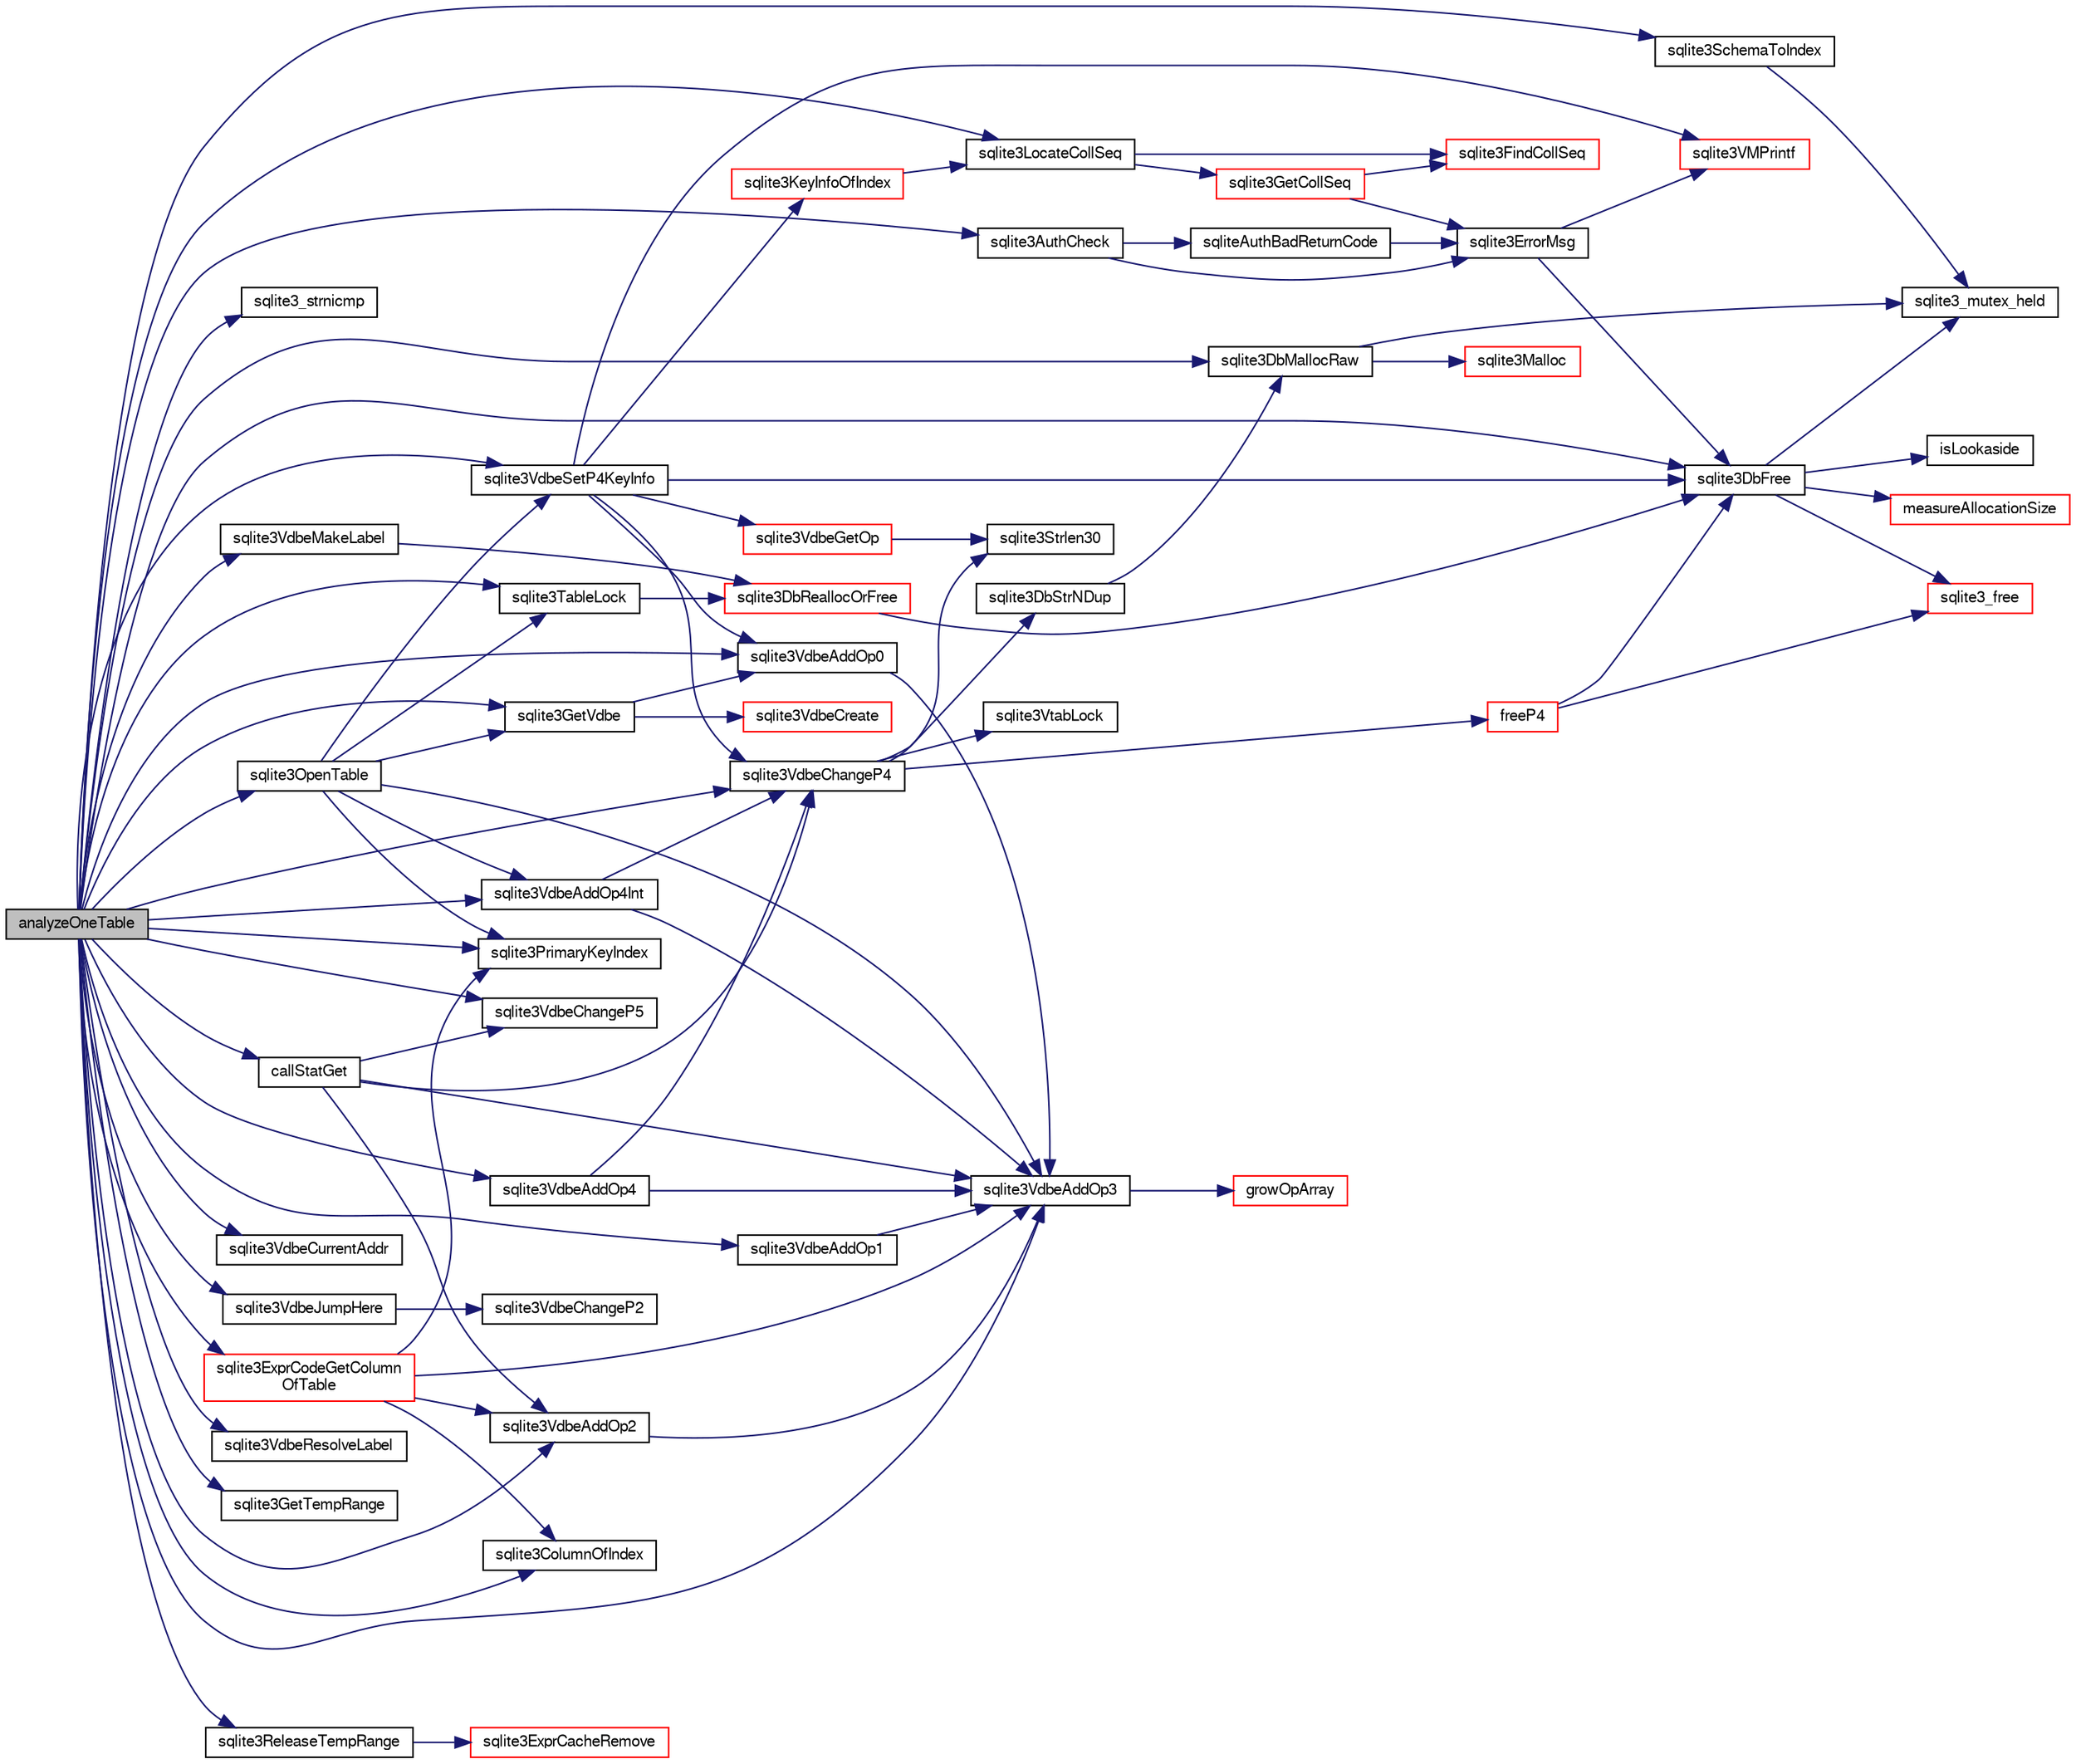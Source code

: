 digraph "analyzeOneTable"
{
  edge [fontname="FreeSans",fontsize="10",labelfontname="FreeSans",labelfontsize="10"];
  node [fontname="FreeSans",fontsize="10",shape=record];
  rankdir="LR";
  Node9106 [label="analyzeOneTable",height=0.2,width=0.4,color="black", fillcolor="grey75", style="filled", fontcolor="black"];
  Node9106 -> Node9107 [color="midnightblue",fontsize="10",style="solid",fontname="FreeSans"];
  Node9107 [label="sqlite3GetVdbe",height=0.2,width=0.4,color="black", fillcolor="white", style="filled",URL="$sqlite3_8c.html#a76b721dcd00b0587308547594cb6c1f4"];
  Node9107 -> Node9108 [color="midnightblue",fontsize="10",style="solid",fontname="FreeSans"];
  Node9108 [label="sqlite3VdbeCreate",height=0.2,width=0.4,color="red", fillcolor="white", style="filled",URL="$sqlite3_8c.html#a7778fbbc1a7b677f680ce0afc44a88e2"];
  Node9107 -> Node9122 [color="midnightblue",fontsize="10",style="solid",fontname="FreeSans"];
  Node9122 [label="sqlite3VdbeAddOp0",height=0.2,width=0.4,color="black", fillcolor="white", style="filled",URL="$sqlite3_8c.html#a0aefd237fc1d629f3a3d3d454ced408a"];
  Node9122 -> Node9123 [color="midnightblue",fontsize="10",style="solid",fontname="FreeSans"];
  Node9123 [label="sqlite3VdbeAddOp3",height=0.2,width=0.4,color="black", fillcolor="white", style="filled",URL="$sqlite3_8c.html#a29b4560b019211a73e1478cec7468345"];
  Node9123 -> Node9124 [color="midnightblue",fontsize="10",style="solid",fontname="FreeSans"];
  Node9124 [label="growOpArray",height=0.2,width=0.4,color="red", fillcolor="white", style="filled",URL="$sqlite3_8c.html#adb00b9ead01ffe0d757d5a6d0853ada5"];
  Node9106 -> Node9331 [color="midnightblue",fontsize="10",style="solid",fontname="FreeSans"];
  Node9331 [label="sqlite3_strnicmp",height=0.2,width=0.4,color="black", fillcolor="white", style="filled",URL="$sqlite3_8c.html#a447f0d33bec85d66c5e1ea6c71e41101"];
  Node9106 -> Node9394 [color="midnightblue",fontsize="10",style="solid",fontname="FreeSans"];
  Node9394 [label="sqlite3SchemaToIndex",height=0.2,width=0.4,color="black", fillcolor="white", style="filled",URL="$sqlite3_8c.html#ad9ef77a42022f1f8c8ab71b5761f5134"];
  Node9394 -> Node9111 [color="midnightblue",fontsize="10",style="solid",fontname="FreeSans"];
  Node9111 [label="sqlite3_mutex_held",height=0.2,width=0.4,color="black", fillcolor="white", style="filled",URL="$sqlite3_8c.html#acf77da68932b6bc163c5e68547ecc3e7"];
  Node9106 -> Node9395 [color="midnightblue",fontsize="10",style="solid",fontname="FreeSans"];
  Node9395 [label="sqlite3AuthCheck",height=0.2,width=0.4,color="black", fillcolor="white", style="filled",URL="$sqlite3_8c.html#a83c75b8b7aa1c35301005be7ff1a8582"];
  Node9395 -> Node9396 [color="midnightblue",fontsize="10",style="solid",fontname="FreeSans"];
  Node9396 [label="sqlite3ErrorMsg",height=0.2,width=0.4,color="black", fillcolor="white", style="filled",URL="$sqlite3_8c.html#aee2798e173651adae0f9c85469f3457d"];
  Node9396 -> Node9382 [color="midnightblue",fontsize="10",style="solid",fontname="FreeSans"];
  Node9382 [label="sqlite3VMPrintf",height=0.2,width=0.4,color="red", fillcolor="white", style="filled",URL="$sqlite3_8c.html#a05535d0982ef06fbc2ee8195ebbae689"];
  Node9396 -> Node9127 [color="midnightblue",fontsize="10",style="solid",fontname="FreeSans"];
  Node9127 [label="sqlite3DbFree",height=0.2,width=0.4,color="black", fillcolor="white", style="filled",URL="$sqlite3_8c.html#ac70ab821a6607b4a1b909582dc37a069"];
  Node9127 -> Node9111 [color="midnightblue",fontsize="10",style="solid",fontname="FreeSans"];
  Node9127 -> Node9128 [color="midnightblue",fontsize="10",style="solid",fontname="FreeSans"];
  Node9128 [label="measureAllocationSize",height=0.2,width=0.4,color="red", fillcolor="white", style="filled",URL="$sqlite3_8c.html#a45731e644a22fdb756e2b6337224217a"];
  Node9127 -> Node9126 [color="midnightblue",fontsize="10",style="solid",fontname="FreeSans"];
  Node9126 [label="isLookaside",height=0.2,width=0.4,color="black", fillcolor="white", style="filled",URL="$sqlite3_8c.html#a770fa05ff9717b75e16f4d968a77b897"];
  Node9127 -> Node9130 [color="midnightblue",fontsize="10",style="solid",fontname="FreeSans"];
  Node9130 [label="sqlite3_free",height=0.2,width=0.4,color="red", fillcolor="white", style="filled",URL="$sqlite3_8c.html#a6552349e36a8a691af5487999ab09519"];
  Node9395 -> Node9397 [color="midnightblue",fontsize="10",style="solid",fontname="FreeSans"];
  Node9397 [label="sqliteAuthBadReturnCode",height=0.2,width=0.4,color="black", fillcolor="white", style="filled",URL="$sqlite3_8c.html#ad8fdda3ef346903a89e24dd825642bc1"];
  Node9397 -> Node9396 [color="midnightblue",fontsize="10",style="solid",fontname="FreeSans"];
  Node9106 -> Node9398 [color="midnightblue",fontsize="10",style="solid",fontname="FreeSans"];
  Node9398 [label="sqlite3TableLock",height=0.2,width=0.4,color="black", fillcolor="white", style="filled",URL="$sqlite3_8c.html#a13be5e81f379c515f270f6f2a3bb63a7"];
  Node9398 -> Node9185 [color="midnightblue",fontsize="10",style="solid",fontname="FreeSans"];
  Node9185 [label="sqlite3DbReallocOrFree",height=0.2,width=0.4,color="red", fillcolor="white", style="filled",URL="$sqlite3_8c.html#a532a9fd62eeb46b61885a0fff075231c"];
  Node9185 -> Node9127 [color="midnightblue",fontsize="10",style="solid",fontname="FreeSans"];
  Node9106 -> Node9399 [color="midnightblue",fontsize="10",style="solid",fontname="FreeSans"];
  Node9399 [label="sqlite3OpenTable",height=0.2,width=0.4,color="black", fillcolor="white", style="filled",URL="$sqlite3_8c.html#aa935d8de28fb95e999736ef792d5a808"];
  Node9399 -> Node9107 [color="midnightblue",fontsize="10",style="solid",fontname="FreeSans"];
  Node9399 -> Node9398 [color="midnightblue",fontsize="10",style="solid",fontname="FreeSans"];
  Node9399 -> Node9400 [color="midnightblue",fontsize="10",style="solid",fontname="FreeSans"];
  Node9400 [label="sqlite3VdbeAddOp4Int",height=0.2,width=0.4,color="black", fillcolor="white", style="filled",URL="$sqlite3_8c.html#afff63410071bb7015a6392d8a7704b43"];
  Node9400 -> Node9123 [color="midnightblue",fontsize="10",style="solid",fontname="FreeSans"];
  Node9400 -> Node9401 [color="midnightblue",fontsize="10",style="solid",fontname="FreeSans"];
  Node9401 [label="sqlite3VdbeChangeP4",height=0.2,width=0.4,color="black", fillcolor="white", style="filled",URL="$sqlite3_8c.html#add0d891a062d044a0c7e6fc072702830"];
  Node9401 -> Node9402 [color="midnightblue",fontsize="10",style="solid",fontname="FreeSans"];
  Node9402 [label="freeP4",height=0.2,width=0.4,color="red", fillcolor="white", style="filled",URL="$sqlite3_8c.html#aa1ec8debef2a9be5fe36a3082fd3e0f9"];
  Node9402 -> Node9127 [color="midnightblue",fontsize="10",style="solid",fontname="FreeSans"];
  Node9402 -> Node9130 [color="midnightblue",fontsize="10",style="solid",fontname="FreeSans"];
  Node9401 -> Node9408 [color="midnightblue",fontsize="10",style="solid",fontname="FreeSans"];
  Node9408 [label="sqlite3VtabLock",height=0.2,width=0.4,color="black", fillcolor="white", style="filled",URL="$sqlite3_8c.html#aa2b6bcc2ba2b313da4b72e6b0d83dea6"];
  Node9401 -> Node9177 [color="midnightblue",fontsize="10",style="solid",fontname="FreeSans"];
  Node9177 [label="sqlite3Strlen30",height=0.2,width=0.4,color="black", fillcolor="white", style="filled",URL="$sqlite3_8c.html#a3dcd80ba41f1a308193dee74857b62a7"];
  Node9401 -> Node9385 [color="midnightblue",fontsize="10",style="solid",fontname="FreeSans"];
  Node9385 [label="sqlite3DbStrNDup",height=0.2,width=0.4,color="black", fillcolor="white", style="filled",URL="$sqlite3_8c.html#a48e8c757f70cba60fe83ce00ad8de713"];
  Node9385 -> Node9110 [color="midnightblue",fontsize="10",style="solid",fontname="FreeSans"];
  Node9110 [label="sqlite3DbMallocRaw",height=0.2,width=0.4,color="black", fillcolor="white", style="filled",URL="$sqlite3_8c.html#abbe8be0cf7175e11ddc3e2218fad924e"];
  Node9110 -> Node9111 [color="midnightblue",fontsize="10",style="solid",fontname="FreeSans"];
  Node9110 -> Node9112 [color="midnightblue",fontsize="10",style="solid",fontname="FreeSans"];
  Node9112 [label="sqlite3Malloc",height=0.2,width=0.4,color="red", fillcolor="white", style="filled",URL="$sqlite3_8c.html#a361a2eaa846b1885f123abe46f5d8b2b"];
  Node9399 -> Node9409 [color="midnightblue",fontsize="10",style="solid",fontname="FreeSans"];
  Node9409 [label="sqlite3PrimaryKeyIndex",height=0.2,width=0.4,color="black", fillcolor="white", style="filled",URL="$sqlite3_8c.html#af6edde3fbbd22a22b86ad32677fad95b"];
  Node9399 -> Node9123 [color="midnightblue",fontsize="10",style="solid",fontname="FreeSans"];
  Node9399 -> Node9410 [color="midnightblue",fontsize="10",style="solid",fontname="FreeSans"];
  Node9410 [label="sqlite3VdbeSetP4KeyInfo",height=0.2,width=0.4,color="black", fillcolor="white", style="filled",URL="$sqlite3_8c.html#a342090b36fbf7fdace2a23b8efca030c"];
  Node9410 -> Node9401 [color="midnightblue",fontsize="10",style="solid",fontname="FreeSans"];
  Node9410 -> Node9411 [color="midnightblue",fontsize="10",style="solid",fontname="FreeSans"];
  Node9411 [label="sqlite3KeyInfoOfIndex",height=0.2,width=0.4,color="red", fillcolor="white", style="filled",URL="$sqlite3_8c.html#a7b4298fb8e674075dbe680baae5f451b"];
  Node9411 -> Node9413 [color="midnightblue",fontsize="10",style="solid",fontname="FreeSans"];
  Node9413 [label="sqlite3LocateCollSeq",height=0.2,width=0.4,color="black", fillcolor="white", style="filled",URL="$sqlite3_8c.html#a7dda1703fcf97a8e9a556697976c90af"];
  Node9413 -> Node9414 [color="midnightblue",fontsize="10",style="solid",fontname="FreeSans"];
  Node9414 [label="sqlite3FindCollSeq",height=0.2,width=0.4,color="red", fillcolor="white", style="filled",URL="$sqlite3_8c.html#ac4f91d39f24a6435de12698fdb16bc14"];
  Node9413 -> Node9424 [color="midnightblue",fontsize="10",style="solid",fontname="FreeSans"];
  Node9424 [label="sqlite3GetCollSeq",height=0.2,width=0.4,color="red", fillcolor="white", style="filled",URL="$sqlite3_8c.html#a4ed2e10e20f9616894d068c6c73c3134"];
  Node9424 -> Node9414 [color="midnightblue",fontsize="10",style="solid",fontname="FreeSans"];
  Node9424 -> Node9396 [color="midnightblue",fontsize="10",style="solid",fontname="FreeSans"];
  Node9410 -> Node9127 [color="midnightblue",fontsize="10",style="solid",fontname="FreeSans"];
  Node9410 -> Node9382 [color="midnightblue",fontsize="10",style="solid",fontname="FreeSans"];
  Node9410 -> Node9122 [color="midnightblue",fontsize="10",style="solid",fontname="FreeSans"];
  Node9410 -> Node9431 [color="midnightblue",fontsize="10",style="solid",fontname="FreeSans"];
  Node9431 [label="sqlite3VdbeGetOp",height=0.2,width=0.4,color="red", fillcolor="white", style="filled",URL="$sqlite3_8c.html#a5ab7282d63d42e66c8d7cb7a9d0c6f74"];
  Node9431 -> Node9177 [color="midnightblue",fontsize="10",style="solid",fontname="FreeSans"];
  Node9106 -> Node9433 [color="midnightblue",fontsize="10",style="solid",fontname="FreeSans"];
  Node9433 [label="sqlite3VdbeAddOp4",height=0.2,width=0.4,color="black", fillcolor="white", style="filled",URL="$sqlite3_8c.html#a739d7a47b1c11779283b7797ea7e1d4d"];
  Node9433 -> Node9123 [color="midnightblue",fontsize="10",style="solid",fontname="FreeSans"];
  Node9433 -> Node9401 [color="midnightblue",fontsize="10",style="solid",fontname="FreeSans"];
  Node9106 -> Node9123 [color="midnightblue",fontsize="10",style="solid",fontname="FreeSans"];
  Node9106 -> Node9410 [color="midnightblue",fontsize="10",style="solid",fontname="FreeSans"];
  Node9106 -> Node9434 [color="midnightblue",fontsize="10",style="solid",fontname="FreeSans"];
  Node9434 [label="sqlite3VdbeAddOp2",height=0.2,width=0.4,color="black", fillcolor="white", style="filled",URL="$sqlite3_8c.html#ae87204d7b069da19e4db0404c6deaae5"];
  Node9434 -> Node9123 [color="midnightblue",fontsize="10",style="solid",fontname="FreeSans"];
  Node9106 -> Node9401 [color="midnightblue",fontsize="10",style="solid",fontname="FreeSans"];
  Node9106 -> Node9435 [color="midnightblue",fontsize="10",style="solid",fontname="FreeSans"];
  Node9435 [label="sqlite3VdbeChangeP5",height=0.2,width=0.4,color="black", fillcolor="white", style="filled",URL="$sqlite3_8c.html#a4dde2e4087eda945511b05d667050740"];
  Node9106 -> Node9436 [color="midnightblue",fontsize="10",style="solid",fontname="FreeSans"];
  Node9436 [label="sqlite3VdbeAddOp1",height=0.2,width=0.4,color="black", fillcolor="white", style="filled",URL="$sqlite3_8c.html#a6207112b1851d7e7d76e887ef6d72d5a"];
  Node9436 -> Node9123 [color="midnightblue",fontsize="10",style="solid",fontname="FreeSans"];
  Node9106 -> Node9437 [color="midnightblue",fontsize="10",style="solid",fontname="FreeSans"];
  Node9437 [label="sqlite3VdbeCurrentAddr",height=0.2,width=0.4,color="black", fillcolor="white", style="filled",URL="$sqlite3_8c.html#a5e2bf0933a091bdfd7f0acd86a894889"];
  Node9106 -> Node9438 [color="midnightblue",fontsize="10",style="solid",fontname="FreeSans"];
  Node9438 [label="sqlite3VdbeMakeLabel",height=0.2,width=0.4,color="black", fillcolor="white", style="filled",URL="$sqlite3_8c.html#acf57ce8fb6f3c634375c019f5ebe66f6"];
  Node9438 -> Node9185 [color="midnightblue",fontsize="10",style="solid",fontname="FreeSans"];
  Node9106 -> Node9110 [color="midnightblue",fontsize="10",style="solid",fontname="FreeSans"];
  Node9106 -> Node9122 [color="midnightblue",fontsize="10",style="solid",fontname="FreeSans"];
  Node9106 -> Node9413 [color="midnightblue",fontsize="10",style="solid",fontname="FreeSans"];
  Node9106 -> Node9439 [color="midnightblue",fontsize="10",style="solid",fontname="FreeSans"];
  Node9439 [label="sqlite3VdbeJumpHere",height=0.2,width=0.4,color="black", fillcolor="white", style="filled",URL="$sqlite3_8c.html#a95562175c9105ba0abe1d4dc6f8a39d4"];
  Node9439 -> Node9440 [color="midnightblue",fontsize="10",style="solid",fontname="FreeSans"];
  Node9440 [label="sqlite3VdbeChangeP2",height=0.2,width=0.4,color="black", fillcolor="white", style="filled",URL="$sqlite3_8c.html#aaf43838cdd2fd0e5e834e2ef214ab26c"];
  Node9106 -> Node9441 [color="midnightblue",fontsize="10",style="solid",fontname="FreeSans"];
  Node9441 [label="sqlite3VdbeResolveLabel",height=0.2,width=0.4,color="black", fillcolor="white", style="filled",URL="$sqlite3_8c.html#a0a86f82356e392d9a84a008559c1aeeb"];
  Node9106 -> Node9127 [color="midnightblue",fontsize="10",style="solid",fontname="FreeSans"];
  Node9106 -> Node9409 [color="midnightblue",fontsize="10",style="solid",fontname="FreeSans"];
  Node9106 -> Node9442 [color="midnightblue",fontsize="10",style="solid",fontname="FreeSans"];
  Node9442 [label="sqlite3GetTempRange",height=0.2,width=0.4,color="black", fillcolor="white", style="filled",URL="$sqlite3_8c.html#a75c8f9ab8d6f3d1dfe6fe777928fba61"];
  Node9106 -> Node9443 [color="midnightblue",fontsize="10",style="solid",fontname="FreeSans"];
  Node9443 [label="sqlite3ColumnOfIndex",height=0.2,width=0.4,color="black", fillcolor="white", style="filled",URL="$sqlite3_8c.html#a8f768b249ef197e3d6bd27a630b8028a"];
  Node9106 -> Node9444 [color="midnightblue",fontsize="10",style="solid",fontname="FreeSans"];
  Node9444 [label="sqlite3ReleaseTempRange",height=0.2,width=0.4,color="black", fillcolor="white", style="filled",URL="$sqlite3_8c.html#ac6e5c116ee77134890c274aeeef6196d"];
  Node9444 -> Node9445 [color="midnightblue",fontsize="10",style="solid",fontname="FreeSans"];
  Node9445 [label="sqlite3ExprCacheRemove",height=0.2,width=0.4,color="red", fillcolor="white", style="filled",URL="$sqlite3_8c.html#a8b53d9568d9b40b6fc39428b3a19bc5d"];
  Node9106 -> Node9447 [color="midnightblue",fontsize="10",style="solid",fontname="FreeSans"];
  Node9447 [label="callStatGet",height=0.2,width=0.4,color="black", fillcolor="white", style="filled",URL="$sqlite3_8c.html#aae801ecb4e01d271d64f1419f7ba0cfc"];
  Node9447 -> Node9434 [color="midnightblue",fontsize="10",style="solid",fontname="FreeSans"];
  Node9447 -> Node9123 [color="midnightblue",fontsize="10",style="solid",fontname="FreeSans"];
  Node9447 -> Node9401 [color="midnightblue",fontsize="10",style="solid",fontname="FreeSans"];
  Node9447 -> Node9435 [color="midnightblue",fontsize="10",style="solid",fontname="FreeSans"];
  Node9106 -> Node9400 [color="midnightblue",fontsize="10",style="solid",fontname="FreeSans"];
  Node9106 -> Node9448 [color="midnightblue",fontsize="10",style="solid",fontname="FreeSans"];
  Node9448 [label="sqlite3ExprCodeGetColumn\lOfTable",height=0.2,width=0.4,color="red", fillcolor="white", style="filled",URL="$sqlite3_8c.html#aef676ae689397d0e050eb0a360c32315"];
  Node9448 -> Node9434 [color="midnightblue",fontsize="10",style="solid",fontname="FreeSans"];
  Node9448 -> Node9443 [color="midnightblue",fontsize="10",style="solid",fontname="FreeSans"];
  Node9448 -> Node9409 [color="midnightblue",fontsize="10",style="solid",fontname="FreeSans"];
  Node9448 -> Node9123 [color="midnightblue",fontsize="10",style="solid",fontname="FreeSans"];
}
